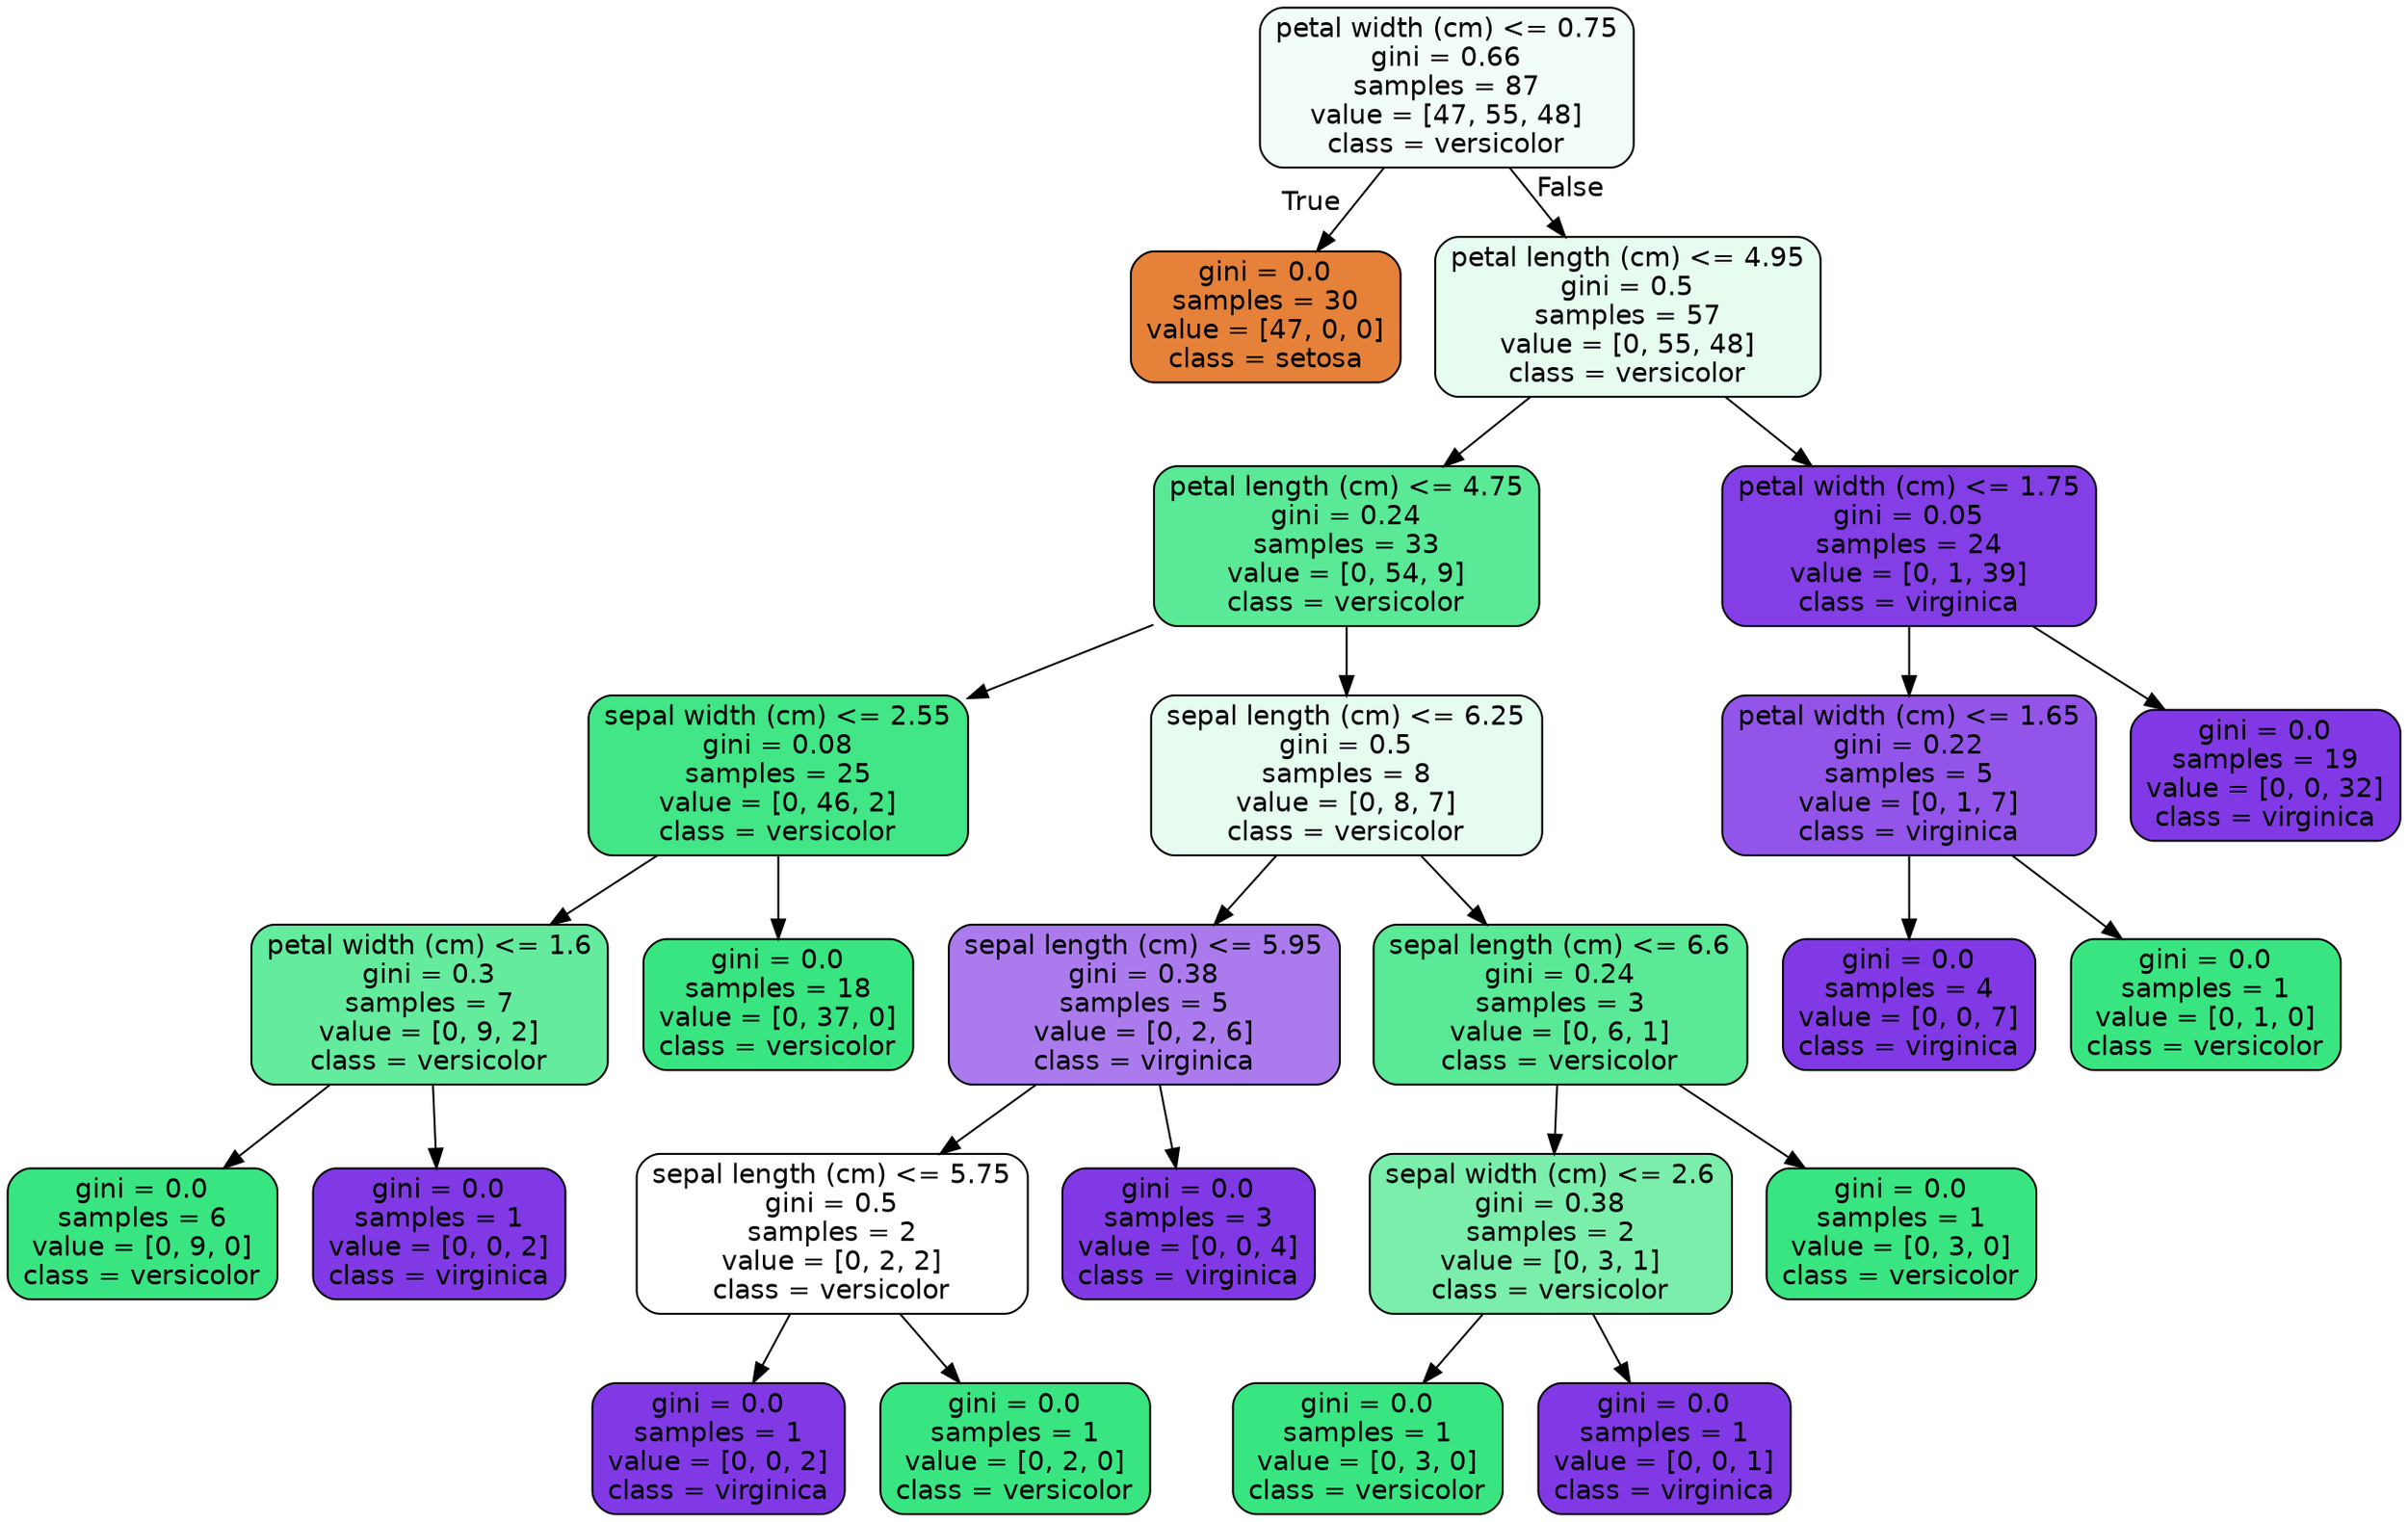 digraph Tree {
node [shape=box, style="filled, rounded", color="black", fontname="helvetica"] ;
edge [fontname="helvetica"] ;
0 [label="petal width (cm) <= 0.75\ngini = 0.66\nsamples = 87\nvalue = [47, 55, 48]\nclass = versicolor", fillcolor="#f1fdf6"] ;
1 [label="gini = 0.0\nsamples = 30\nvalue = [47, 0, 0]\nclass = setosa", fillcolor="#e58139"] ;
0 -> 1 [labeldistance=2.5, labelangle=45, headlabel="True"] ;
2 [label="petal length (cm) <= 4.95\ngini = 0.5\nsamples = 57\nvalue = [0, 55, 48]\nclass = versicolor", fillcolor="#e6fcef"] ;
0 -> 2 [labeldistance=2.5, labelangle=-45, headlabel="False"] ;
3 [label="petal length (cm) <= 4.75\ngini = 0.24\nsamples = 33\nvalue = [0, 54, 9]\nclass = versicolor", fillcolor="#5ae996"] ;
2 -> 3 ;
4 [label="sepal width (cm) <= 2.55\ngini = 0.08\nsamples = 25\nvalue = [0, 46, 2]\nclass = versicolor", fillcolor="#42e686"] ;
3 -> 4 ;
5 [label="petal width (cm) <= 1.6\ngini = 0.3\nsamples = 7\nvalue = [0, 9, 2]\nclass = versicolor", fillcolor="#65eb9d"] ;
4 -> 5 ;
6 [label="gini = 0.0\nsamples = 6\nvalue = [0, 9, 0]\nclass = versicolor", fillcolor="#39e581"] ;
5 -> 6 ;
7 [label="gini = 0.0\nsamples = 1\nvalue = [0, 0, 2]\nclass = virginica", fillcolor="#8139e5"] ;
5 -> 7 ;
8 [label="gini = 0.0\nsamples = 18\nvalue = [0, 37, 0]\nclass = versicolor", fillcolor="#39e581"] ;
4 -> 8 ;
9 [label="sepal length (cm) <= 6.25\ngini = 0.5\nsamples = 8\nvalue = [0, 8, 7]\nclass = versicolor", fillcolor="#e6fcef"] ;
3 -> 9 ;
10 [label="sepal length (cm) <= 5.95\ngini = 0.38\nsamples = 5\nvalue = [0, 2, 6]\nclass = virginica", fillcolor="#ab7bee"] ;
9 -> 10 ;
11 [label="sepal length (cm) <= 5.75\ngini = 0.5\nsamples = 2\nvalue = [0, 2, 2]\nclass = versicolor", fillcolor="#ffffff"] ;
10 -> 11 ;
12 [label="gini = 0.0\nsamples = 1\nvalue = [0, 0, 2]\nclass = virginica", fillcolor="#8139e5"] ;
11 -> 12 ;
13 [label="gini = 0.0\nsamples = 1\nvalue = [0, 2, 0]\nclass = versicolor", fillcolor="#39e581"] ;
11 -> 13 ;
14 [label="gini = 0.0\nsamples = 3\nvalue = [0, 0, 4]\nclass = virginica", fillcolor="#8139e5"] ;
10 -> 14 ;
15 [label="sepal length (cm) <= 6.6\ngini = 0.24\nsamples = 3\nvalue = [0, 6, 1]\nclass = versicolor", fillcolor="#5ae996"] ;
9 -> 15 ;
16 [label="sepal width (cm) <= 2.6\ngini = 0.38\nsamples = 2\nvalue = [0, 3, 1]\nclass = versicolor", fillcolor="#7beeab"] ;
15 -> 16 ;
17 [label="gini = 0.0\nsamples = 1\nvalue = [0, 3, 0]\nclass = versicolor", fillcolor="#39e581"] ;
16 -> 17 ;
18 [label="gini = 0.0\nsamples = 1\nvalue = [0, 0, 1]\nclass = virginica", fillcolor="#8139e5"] ;
16 -> 18 ;
19 [label="gini = 0.0\nsamples = 1\nvalue = [0, 3, 0]\nclass = versicolor", fillcolor="#39e581"] ;
15 -> 19 ;
20 [label="petal width (cm) <= 1.75\ngini = 0.05\nsamples = 24\nvalue = [0, 1, 39]\nclass = virginica", fillcolor="#843ee6"] ;
2 -> 20 ;
21 [label="petal width (cm) <= 1.65\ngini = 0.22\nsamples = 5\nvalue = [0, 1, 7]\nclass = virginica", fillcolor="#9355e9"] ;
20 -> 21 ;
22 [label="gini = 0.0\nsamples = 4\nvalue = [0, 0, 7]\nclass = virginica", fillcolor="#8139e5"] ;
21 -> 22 ;
23 [label="gini = 0.0\nsamples = 1\nvalue = [0, 1, 0]\nclass = versicolor", fillcolor="#39e581"] ;
21 -> 23 ;
24 [label="gini = 0.0\nsamples = 19\nvalue = [0, 0, 32]\nclass = virginica", fillcolor="#8139e5"] ;
20 -> 24 ;
}